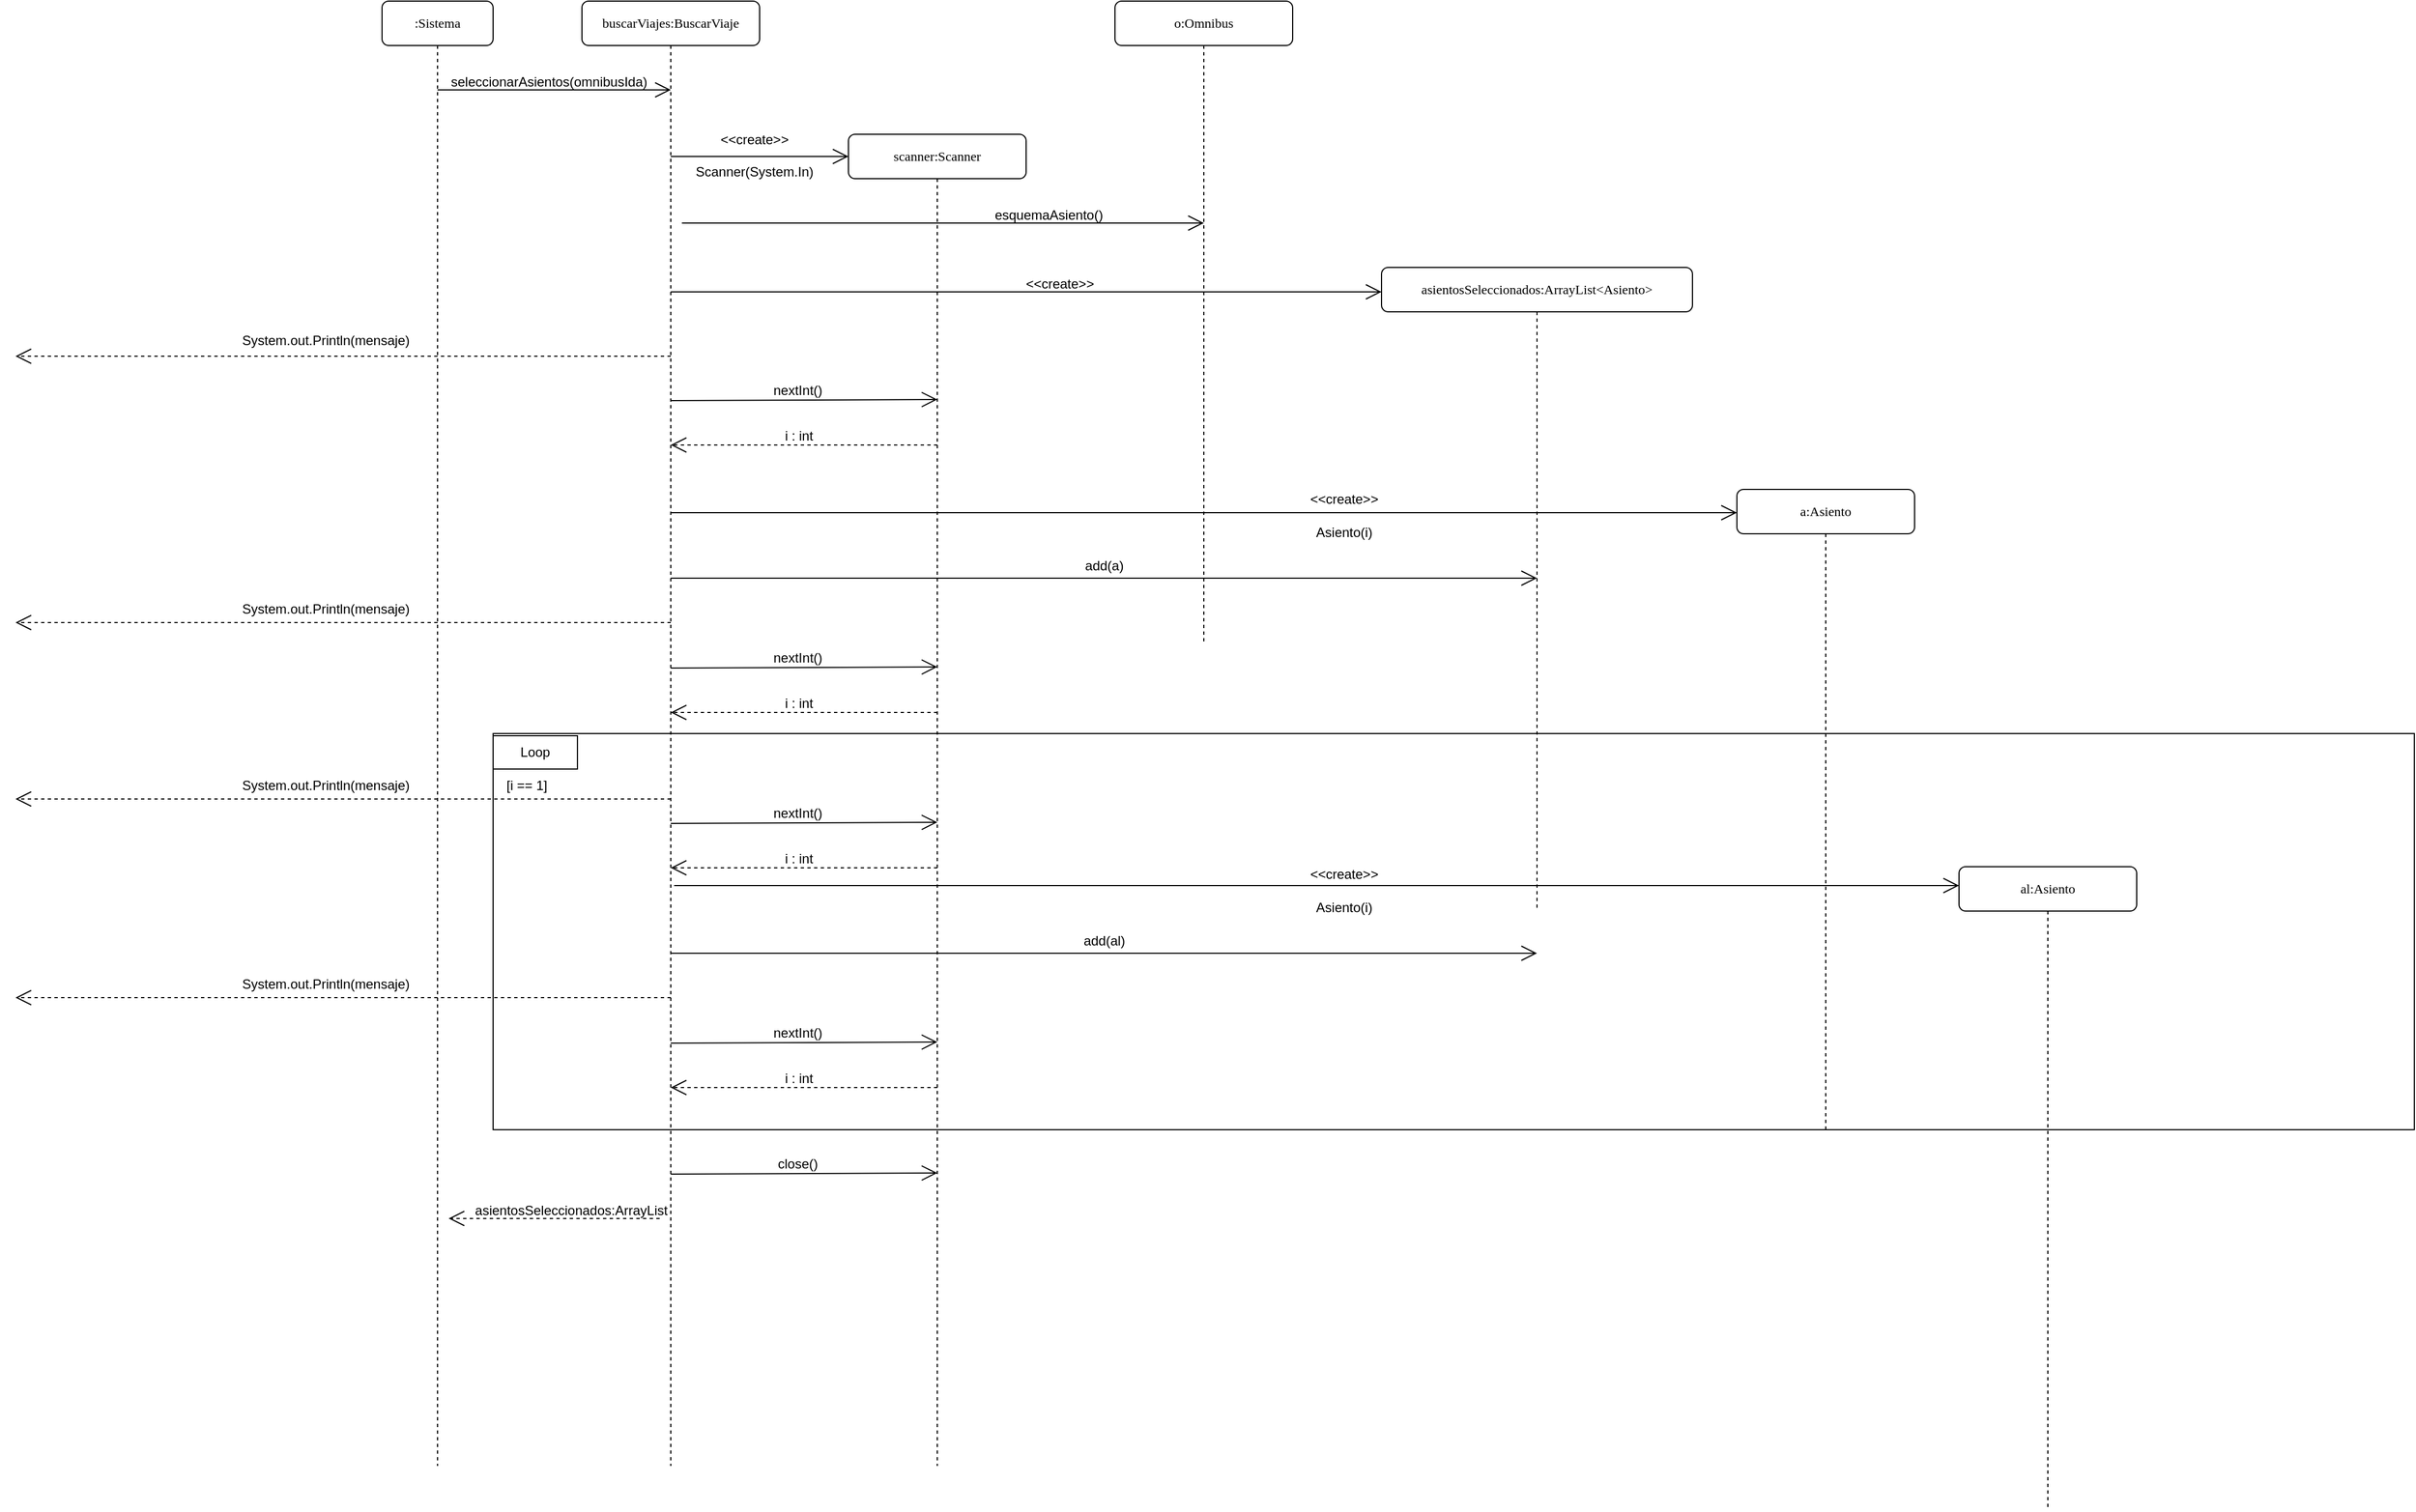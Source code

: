 <mxfile version="21.5.0" type="device">
  <diagram name="Page-1" id="13e1069c-82ec-6db2-03f1-153e76fe0fe0">
    <mxGraphModel dx="1904" dy="447" grid="1" gridSize="10" guides="1" tooltips="1" connect="1" arrows="1" fold="1" page="1" pageScale="1" pageWidth="1100" pageHeight="850" background="none" math="0" shadow="0">
      <root>
        <mxCell id="0" />
        <mxCell id="1" parent="0" />
        <mxCell id="PYWyBjo-HT1BBp7HTF2B-11" value="&amp;lt;&amp;lt;create&amp;gt;&amp;gt;&lt;br&gt;&lt;br&gt;Scanner(System.In)" style="text;html=1;align=center;verticalAlign=middle;resizable=0;points=[];autosize=1;strokeColor=none;fillColor=none;" vertex="1" parent="1">
          <mxGeometry x="370" y="189" width="130" height="60" as="geometry" />
        </mxCell>
        <mxCell id="7baba1c4bc27f4b0-2" value="buscarViajes:BuscarViaje" style="shape=umlLifeline;perimeter=lifelinePerimeter;whiteSpace=wrap;html=1;container=1;collapsible=0;recursiveResize=0;outlineConnect=0;rounded=1;shadow=0;comic=0;labelBackgroundColor=none;strokeWidth=1;fontFamily=Verdana;fontSize=12;align=center;allowArrows=0;connectable=0;movable=0;resizable=0;rotatable=0;deletable=0;editable=0;locked=1;" parent="1" vertex="1">
          <mxGeometry x="280" y="80" width="160" height="1320" as="geometry" />
        </mxCell>
        <mxCell id="7baba1c4bc27f4b0-8" value=":Sistema" style="shape=umlLifeline;perimeter=lifelinePerimeter;whiteSpace=wrap;html=1;container=1;collapsible=0;recursiveResize=0;outlineConnect=0;rounded=1;shadow=0;comic=0;labelBackgroundColor=none;strokeWidth=1;fontFamily=Verdana;fontSize=12;align=center;allowArrows=0;connectable=0;movable=0;resizable=0;rotatable=0;deletable=0;editable=0;locked=1;" parent="1" vertex="1">
          <mxGeometry x="100" y="80" width="100" height="1320" as="geometry" />
        </mxCell>
        <mxCell id="PYWyBjo-HT1BBp7HTF2B-5" value="" style="endArrow=open;endFill=1;endSize=12;html=1;rounded=0;" edge="1" parent="1">
          <mxGeometry width="160" relative="1" as="geometry">
            <mxPoint x="150" y="160" as="sourcePoint" />
            <mxPoint x="360" y="160" as="targetPoint" />
          </mxGeometry>
        </mxCell>
        <mxCell id="PYWyBjo-HT1BBp7HTF2B-6" value="seleccionarAsientos(omnibusIda)" style="text;html=1;align=center;verticalAlign=middle;resizable=0;points=[];autosize=1;strokeColor=none;fillColor=none;" vertex="1" parent="1">
          <mxGeometry x="150" y="138" width="200" height="30" as="geometry" />
        </mxCell>
        <mxCell id="PYWyBjo-HT1BBp7HTF2B-7" value="a:Asiento" style="shape=umlLifeline;perimeter=lifelinePerimeter;whiteSpace=wrap;html=1;container=1;collapsible=0;recursiveResize=0;outlineConnect=0;rounded=1;shadow=0;comic=0;labelBackgroundColor=none;strokeWidth=1;fontFamily=Verdana;fontSize=12;align=center;allowArrows=0;connectable=0;movable=0;resizable=0;rotatable=0;deletable=0;editable=0;locked=1;" vertex="1" parent="1">
          <mxGeometry x="1320" y="520" width="160" height="580" as="geometry" />
        </mxCell>
        <mxCell id="PYWyBjo-HT1BBp7HTF2B-8" value="scanner:Scanner" style="shape=umlLifeline;perimeter=lifelinePerimeter;whiteSpace=wrap;html=1;container=1;collapsible=0;recursiveResize=0;outlineConnect=0;rounded=1;shadow=0;comic=0;labelBackgroundColor=none;strokeWidth=1;fontFamily=Verdana;fontSize=12;align=center;allowArrows=0;connectable=0;movable=0;resizable=0;rotatable=0;deletable=0;editable=0;locked=1;" vertex="1" parent="1">
          <mxGeometry x="520" y="200" width="160" height="1200" as="geometry" />
        </mxCell>
        <mxCell id="PYWyBjo-HT1BBp7HTF2B-10" value="" style="endArrow=open;endFill=1;endSize=12;html=1;rounded=0;" edge="1" parent="1">
          <mxGeometry width="160" relative="1" as="geometry">
            <mxPoint x="360" y="220" as="sourcePoint" />
            <mxPoint x="520" y="220" as="targetPoint" />
          </mxGeometry>
        </mxCell>
        <mxCell id="PYWyBjo-HT1BBp7HTF2B-13" value="o:Omnibus" style="shape=umlLifeline;perimeter=lifelinePerimeter;whiteSpace=wrap;html=1;container=1;collapsible=0;recursiveResize=0;outlineConnect=0;rounded=1;shadow=0;comic=0;labelBackgroundColor=none;strokeWidth=1;fontFamily=Verdana;fontSize=12;align=center;allowArrows=0;connectable=0;movable=0;resizable=0;rotatable=0;deletable=0;editable=0;locked=1;" vertex="1" parent="1">
          <mxGeometry x="760" y="80" width="160" height="580" as="geometry" />
        </mxCell>
        <mxCell id="PYWyBjo-HT1BBp7HTF2B-14" value="" style="endArrow=open;endFill=1;endSize=12;html=1;rounded=0;" edge="1" parent="1">
          <mxGeometry width="160" relative="1" as="geometry">
            <mxPoint x="370" y="280" as="sourcePoint" />
            <mxPoint x="840" y="280" as="targetPoint" />
          </mxGeometry>
        </mxCell>
        <mxCell id="PYWyBjo-HT1BBp7HTF2B-15" value="esquemaAsiento()" style="text;html=1;align=center;verticalAlign=middle;resizable=0;points=[];autosize=1;strokeColor=none;fillColor=none;" vertex="1" parent="1">
          <mxGeometry x="640" y="258" width="120" height="30" as="geometry" />
        </mxCell>
        <mxCell id="PYWyBjo-HT1BBp7HTF2B-16" value="asientosSeleccionados:ArrayList&amp;lt;Asiento&amp;gt;" style="shape=umlLifeline;perimeter=lifelinePerimeter;whiteSpace=wrap;html=1;container=1;collapsible=0;recursiveResize=0;outlineConnect=0;rounded=1;shadow=0;comic=0;labelBackgroundColor=none;strokeWidth=1;fontFamily=Verdana;fontSize=12;align=center;allowArrows=0;connectable=0;movable=0;resizable=0;rotatable=0;deletable=0;editable=0;locked=1;" vertex="1" parent="1">
          <mxGeometry x="1000" y="320" width="280" height="580" as="geometry" />
        </mxCell>
        <mxCell id="PYWyBjo-HT1BBp7HTF2B-17" value="" style="endArrow=open;endFill=1;endSize=12;html=1;rounded=0;" edge="1" parent="PYWyBjo-HT1BBp7HTF2B-16">
          <mxGeometry width="160" relative="1" as="geometry">
            <mxPoint x="-640" y="22" as="sourcePoint" />
            <mxPoint y="22" as="targetPoint" />
          </mxGeometry>
        </mxCell>
        <mxCell id="PYWyBjo-HT1BBp7HTF2B-18" value="&amp;lt;&amp;lt;create&amp;gt;&amp;gt;" style="text;html=1;align=center;verticalAlign=middle;resizable=0;points=[];autosize=1;strokeColor=none;fillColor=none;" vertex="1" parent="1">
          <mxGeometry x="670" y="320" width="80" height="30" as="geometry" />
        </mxCell>
        <mxCell id="PYWyBjo-HT1BBp7HTF2B-20" value="" style="endArrow=open;endFill=1;endSize=12;html=1;rounded=0;dashed=1;" edge="1" parent="1">
          <mxGeometry width="160" relative="1" as="geometry">
            <mxPoint x="360" y="400" as="sourcePoint" />
            <mxPoint x="-230" y="400" as="targetPoint" />
          </mxGeometry>
        </mxCell>
        <mxCell id="PYWyBjo-HT1BBp7HTF2B-21" value="System.out.Println(mensaje)" style="text;html=1;align=center;verticalAlign=middle;resizable=0;points=[];autosize=1;strokeColor=none;fillColor=none;" vertex="1" parent="1">
          <mxGeometry x="-36" y="371" width="170" height="30" as="geometry" />
        </mxCell>
        <mxCell id="PYWyBjo-HT1BBp7HTF2B-24" value="" style="endArrow=open;endFill=1;endSize=12;html=1;rounded=0;" edge="1" parent="1">
          <mxGeometry width="160" relative="1" as="geometry">
            <mxPoint x="360" y="440" as="sourcePoint" />
            <mxPoint x="600" y="439" as="targetPoint" />
          </mxGeometry>
        </mxCell>
        <mxCell id="PYWyBjo-HT1BBp7HTF2B-25" value="nextInt()" style="text;html=1;align=center;verticalAlign=middle;resizable=0;points=[];autosize=1;strokeColor=none;fillColor=none;" vertex="1" parent="1">
          <mxGeometry x="439" y="416" width="70" height="30" as="geometry" />
        </mxCell>
        <mxCell id="PYWyBjo-HT1BBp7HTF2B-30" value="" style="endArrow=open;endFill=1;endSize=12;html=1;rounded=0;dashed=1;" edge="1" parent="1">
          <mxGeometry width="160" relative="1" as="geometry">
            <mxPoint x="600" y="480" as="sourcePoint" />
            <mxPoint x="360" y="480" as="targetPoint" />
          </mxGeometry>
        </mxCell>
        <mxCell id="PYWyBjo-HT1BBp7HTF2B-31" value="i : int" style="text;html=1;align=center;verticalAlign=middle;resizable=0;points=[];autosize=1;strokeColor=none;fillColor=none;" vertex="1" parent="1">
          <mxGeometry x="450" y="457" width="50" height="30" as="geometry" />
        </mxCell>
        <mxCell id="PYWyBjo-HT1BBp7HTF2B-32" value="" style="endArrow=open;endFill=1;endSize=12;html=1;rounded=0;" edge="1" parent="1">
          <mxGeometry width="160" relative="1" as="geometry">
            <mxPoint x="360" y="541" as="sourcePoint" />
            <mxPoint x="1320" y="541" as="targetPoint" />
          </mxGeometry>
        </mxCell>
        <mxCell id="PYWyBjo-HT1BBp7HTF2B-33" value="&amp;lt;&amp;lt;create&amp;gt;&amp;gt;" style="text;html=1;align=center;verticalAlign=middle;resizable=0;points=[];autosize=1;strokeColor=none;fillColor=none;" vertex="1" parent="1">
          <mxGeometry x="926" y="514" width="80" height="30" as="geometry" />
        </mxCell>
        <mxCell id="PYWyBjo-HT1BBp7HTF2B-34" value="Asiento(i)" style="text;html=1;align=center;verticalAlign=middle;resizable=0;points=[];autosize=1;strokeColor=none;fillColor=none;" vertex="1" parent="1">
          <mxGeometry x="931" y="544" width="70" height="30" as="geometry" />
        </mxCell>
        <mxCell id="PYWyBjo-HT1BBp7HTF2B-36" value="" style="endArrow=open;endFill=1;endSize=12;html=1;rounded=0;" edge="1" parent="1">
          <mxGeometry width="160" relative="1" as="geometry">
            <mxPoint x="360" y="600" as="sourcePoint" />
            <mxPoint x="1140" y="600" as="targetPoint" />
          </mxGeometry>
        </mxCell>
        <mxCell id="PYWyBjo-HT1BBp7HTF2B-37" value="add(a)" style="text;html=1;align=center;verticalAlign=middle;resizable=0;points=[];autosize=1;strokeColor=none;fillColor=none;" vertex="1" parent="1">
          <mxGeometry x="720" y="574" width="60" height="30" as="geometry" />
        </mxCell>
        <mxCell id="PYWyBjo-HT1BBp7HTF2B-38" value="" style="endArrow=open;endFill=1;endSize=12;html=1;rounded=0;dashed=1;" edge="1" parent="1">
          <mxGeometry width="160" relative="1" as="geometry">
            <mxPoint x="360" y="640" as="sourcePoint" />
            <mxPoint x="-230" y="640" as="targetPoint" />
          </mxGeometry>
        </mxCell>
        <mxCell id="PYWyBjo-HT1BBp7HTF2B-40" value="System.out.Println(mensaje)" style="text;html=1;align=center;verticalAlign=middle;resizable=0;points=[];autosize=1;strokeColor=none;fillColor=none;" vertex="1" parent="1">
          <mxGeometry x="-36" y="613" width="170" height="30" as="geometry" />
        </mxCell>
        <mxCell id="PYWyBjo-HT1BBp7HTF2B-42" value="" style="endArrow=open;endFill=1;endSize=12;html=1;rounded=0;" edge="1" parent="1">
          <mxGeometry width="160" relative="1" as="geometry">
            <mxPoint x="360" y="681" as="sourcePoint" />
            <mxPoint x="600" y="680" as="targetPoint" />
          </mxGeometry>
        </mxCell>
        <mxCell id="PYWyBjo-HT1BBp7HTF2B-43" value="nextInt()" style="text;html=1;align=center;verticalAlign=middle;resizable=0;points=[];autosize=1;strokeColor=none;fillColor=none;" vertex="1" parent="1">
          <mxGeometry x="439" y="657" width="70" height="30" as="geometry" />
        </mxCell>
        <mxCell id="PYWyBjo-HT1BBp7HTF2B-44" value="" style="endArrow=open;endFill=1;endSize=12;html=1;rounded=0;dashed=1;" edge="1" parent="1">
          <mxGeometry width="160" relative="1" as="geometry">
            <mxPoint x="600" y="721" as="sourcePoint" />
            <mxPoint x="360" y="721" as="targetPoint" />
          </mxGeometry>
        </mxCell>
        <mxCell id="PYWyBjo-HT1BBp7HTF2B-45" value="i : int" style="text;html=1;align=center;verticalAlign=middle;resizable=0;points=[];autosize=1;strokeColor=none;fillColor=none;" vertex="1" parent="1">
          <mxGeometry x="450" y="698" width="50" height="30" as="geometry" />
        </mxCell>
        <mxCell id="PYWyBjo-HT1BBp7HTF2B-46" value="" style="rounded=0;whiteSpace=wrap;html=1;gradientColor=none;fillColor=none;connectable=0;allowArrows=0;" vertex="1" parent="1">
          <mxGeometry x="200" y="740" width="1730" height="357" as="geometry" />
        </mxCell>
        <mxCell id="PYWyBjo-HT1BBp7HTF2B-47" value="al:Asiento" style="shape=umlLifeline;perimeter=lifelinePerimeter;whiteSpace=wrap;html=1;container=1;collapsible=0;recursiveResize=0;outlineConnect=0;rounded=1;shadow=0;comic=0;labelBackgroundColor=none;strokeWidth=1;fontFamily=Verdana;fontSize=12;align=center;allowArrows=0;connectable=1;movable=1;resizable=1;rotatable=1;deletable=1;editable=1;locked=0;" vertex="1" parent="1">
          <mxGeometry x="1520" y="860" width="160" height="580" as="geometry" />
        </mxCell>
        <mxCell id="PYWyBjo-HT1BBp7HTF2B-49" value="&amp;lt;&amp;lt;create&amp;gt;&amp;gt;" style="text;html=1;align=center;verticalAlign=middle;resizable=0;points=[];autosize=1;strokeColor=none;fillColor=none;" vertex="1" parent="1">
          <mxGeometry x="926" y="852" width="80" height="30" as="geometry" />
        </mxCell>
        <mxCell id="PYWyBjo-HT1BBp7HTF2B-50" value="Asiento(i)" style="text;html=1;align=center;verticalAlign=middle;resizable=0;points=[];autosize=1;strokeColor=none;fillColor=none;" vertex="1" parent="1">
          <mxGeometry x="931" y="882" width="70" height="30" as="geometry" />
        </mxCell>
        <mxCell id="PYWyBjo-HT1BBp7HTF2B-51" value="" style="endArrow=open;endFill=1;endSize=12;html=1;rounded=0;" edge="1" parent="1">
          <mxGeometry width="160" relative="1" as="geometry">
            <mxPoint x="360" y="938" as="sourcePoint" />
            <mxPoint x="1140" y="938" as="targetPoint" />
          </mxGeometry>
        </mxCell>
        <mxCell id="PYWyBjo-HT1BBp7HTF2B-52" value="add(al)" style="text;html=1;align=center;verticalAlign=middle;resizable=0;points=[];autosize=1;strokeColor=none;fillColor=none;" vertex="1" parent="1">
          <mxGeometry x="720" y="912" width="60" height="30" as="geometry" />
        </mxCell>
        <mxCell id="PYWyBjo-HT1BBp7HTF2B-53" value="" style="endArrow=open;endFill=1;endSize=12;html=1;rounded=0;dashed=1;" edge="1" parent="1">
          <mxGeometry width="160" relative="1" as="geometry">
            <mxPoint x="360" y="978" as="sourcePoint" />
            <mxPoint x="-230" y="978" as="targetPoint" />
          </mxGeometry>
        </mxCell>
        <mxCell id="PYWyBjo-HT1BBp7HTF2B-54" value="System.out.Println(mensaje)" style="text;html=1;align=center;verticalAlign=middle;resizable=0;points=[];autosize=1;strokeColor=none;fillColor=none;" vertex="1" parent="1">
          <mxGeometry x="-36" y="951" width="170" height="30" as="geometry" />
        </mxCell>
        <mxCell id="PYWyBjo-HT1BBp7HTF2B-55" value="" style="endArrow=open;endFill=1;endSize=12;html=1;rounded=0;" edge="1" parent="1">
          <mxGeometry width="160" relative="1" as="geometry">
            <mxPoint x="360" y="1019" as="sourcePoint" />
            <mxPoint x="600" y="1018" as="targetPoint" />
          </mxGeometry>
        </mxCell>
        <mxCell id="PYWyBjo-HT1BBp7HTF2B-56" value="nextInt()" style="text;html=1;align=center;verticalAlign=middle;resizable=0;points=[];autosize=1;strokeColor=none;fillColor=none;" vertex="1" parent="1">
          <mxGeometry x="439" y="995" width="70" height="30" as="geometry" />
        </mxCell>
        <mxCell id="PYWyBjo-HT1BBp7HTF2B-57" value="" style="endArrow=open;endFill=1;endSize=12;html=1;rounded=0;dashed=1;" edge="1" parent="1">
          <mxGeometry width="160" relative="1" as="geometry">
            <mxPoint x="600" y="1059" as="sourcePoint" />
            <mxPoint x="360" y="1059" as="targetPoint" />
          </mxGeometry>
        </mxCell>
        <mxCell id="PYWyBjo-HT1BBp7HTF2B-58" value="i : int" style="text;html=1;align=center;verticalAlign=middle;resizable=0;points=[];autosize=1;strokeColor=none;fillColor=none;" vertex="1" parent="1">
          <mxGeometry x="450" y="1036" width="50" height="30" as="geometry" />
        </mxCell>
        <mxCell id="PYWyBjo-HT1BBp7HTF2B-60" value="" style="endArrow=open;endFill=1;endSize=12;html=1;rounded=0;" edge="1" parent="1">
          <mxGeometry width="160" relative="1" as="geometry">
            <mxPoint x="363" y="877" as="sourcePoint" />
            <mxPoint x="1520" y="877" as="targetPoint" />
          </mxGeometry>
        </mxCell>
        <mxCell id="PYWyBjo-HT1BBp7HTF2B-61" value="" style="endArrow=open;endFill=1;endSize=12;html=1;rounded=0;" edge="1" parent="1">
          <mxGeometry width="160" relative="1" as="geometry">
            <mxPoint x="360" y="1137" as="sourcePoint" />
            <mxPoint x="600" y="1136" as="targetPoint" />
          </mxGeometry>
        </mxCell>
        <mxCell id="PYWyBjo-HT1BBp7HTF2B-62" value="close()" style="text;html=1;align=center;verticalAlign=middle;resizable=0;points=[];autosize=1;strokeColor=none;fillColor=none;" vertex="1" parent="1">
          <mxGeometry x="444" y="1113" width="60" height="30" as="geometry" />
        </mxCell>
        <mxCell id="PYWyBjo-HT1BBp7HTF2B-64" value="Loop" style="rounded=0;whiteSpace=wrap;html=1;gradientColor=none;fillColor=none;connectable=0;allowArrows=0;" vertex="1" parent="1">
          <mxGeometry x="200" y="742" width="75.96" height="30" as="geometry" />
        </mxCell>
        <mxCell id="PYWyBjo-HT1BBp7HTF2B-65" value="[i == 1]" style="text;html=1;align=center;verticalAlign=middle;resizable=0;points=[];autosize=1;strokeColor=none;fillColor=none;" vertex="1" parent="1">
          <mxGeometry x="200" y="772" width="60" height="30" as="geometry" />
        </mxCell>
        <mxCell id="PYWyBjo-HT1BBp7HTF2B-66" value="" style="endArrow=open;endFill=1;endSize=12;html=1;rounded=0;dashed=1;" edge="1" parent="1">
          <mxGeometry width="160" relative="1" as="geometry">
            <mxPoint x="350" y="1177" as="sourcePoint" />
            <mxPoint x="160" y="1177" as="targetPoint" />
          </mxGeometry>
        </mxCell>
        <mxCell id="PYWyBjo-HT1BBp7HTF2B-67" value="asientosSeleccionados:ArrayList" style="text;html=1;align=center;verticalAlign=middle;resizable=0;points=[];autosize=1;strokeColor=none;fillColor=none;" vertex="1" parent="1">
          <mxGeometry x="170" y="1155" width="200" height="30" as="geometry" />
        </mxCell>
        <mxCell id="PYWyBjo-HT1BBp7HTF2B-68" value="" style="endArrow=open;endFill=1;endSize=12;html=1;rounded=0;" edge="1" parent="1">
          <mxGeometry width="160" relative="1" as="geometry">
            <mxPoint x="360" y="821" as="sourcePoint" />
            <mxPoint x="600" y="820" as="targetPoint" />
          </mxGeometry>
        </mxCell>
        <mxCell id="PYWyBjo-HT1BBp7HTF2B-69" value="nextInt()" style="text;html=1;align=center;verticalAlign=middle;resizable=0;points=[];autosize=1;strokeColor=none;fillColor=none;" vertex="1" parent="1">
          <mxGeometry x="439" y="797" width="70" height="30" as="geometry" />
        </mxCell>
        <mxCell id="PYWyBjo-HT1BBp7HTF2B-70" value="" style="endArrow=open;endFill=1;endSize=12;html=1;rounded=0;dashed=1;" edge="1" parent="1">
          <mxGeometry width="160" relative="1" as="geometry">
            <mxPoint x="600" y="861" as="sourcePoint" />
            <mxPoint x="360" y="861" as="targetPoint" />
          </mxGeometry>
        </mxCell>
        <mxCell id="PYWyBjo-HT1BBp7HTF2B-71" value="i : int" style="text;html=1;align=center;verticalAlign=middle;resizable=0;points=[];autosize=1;strokeColor=none;fillColor=none;" vertex="1" parent="1">
          <mxGeometry x="450" y="838" width="50" height="30" as="geometry" />
        </mxCell>
        <mxCell id="PYWyBjo-HT1BBp7HTF2B-72" value="" style="endArrow=open;endFill=1;endSize=12;html=1;rounded=0;dashed=1;" edge="1" parent="1">
          <mxGeometry width="160" relative="1" as="geometry">
            <mxPoint x="360" y="799" as="sourcePoint" />
            <mxPoint x="-230" y="799" as="targetPoint" />
          </mxGeometry>
        </mxCell>
        <mxCell id="PYWyBjo-HT1BBp7HTF2B-73" value="System.out.Println(mensaje)" style="text;html=1;align=center;verticalAlign=middle;resizable=0;points=[];autosize=1;strokeColor=none;fillColor=none;" vertex="1" parent="1">
          <mxGeometry x="-36" y="772" width="170" height="30" as="geometry" />
        </mxCell>
      </root>
    </mxGraphModel>
  </diagram>
</mxfile>
